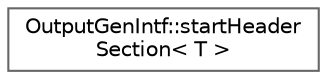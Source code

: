 digraph "Graphical Class Hierarchy"
{
 // INTERACTIVE_SVG=YES
 // LATEX_PDF_SIZE
  bgcolor="transparent";
  edge [fontname=Helvetica,fontsize=10,labelfontname=Helvetica,labelfontsize=10];
  node [fontname=Helvetica,fontsize=10,shape=box,height=0.2,width=0.4];
  rankdir="LR";
  Node0 [label="OutputGenIntf::startHeader\lSection\< T \>",height=0.2,width=0.4,color="grey40", fillcolor="white", style="filled",URL="$db/dcd/struct_output_gen_intf_1_1start_header_section.html",tooltip=" "];
}
